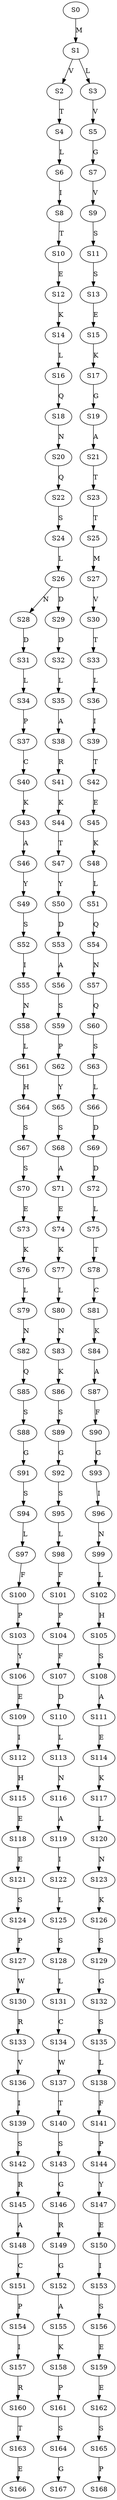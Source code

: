 strict digraph  {
	S0 -> S1 [ label = M ];
	S1 -> S2 [ label = V ];
	S1 -> S3 [ label = L ];
	S2 -> S4 [ label = T ];
	S3 -> S5 [ label = V ];
	S4 -> S6 [ label = L ];
	S5 -> S7 [ label = G ];
	S6 -> S8 [ label = I ];
	S7 -> S9 [ label = V ];
	S8 -> S10 [ label = T ];
	S9 -> S11 [ label = S ];
	S10 -> S12 [ label = E ];
	S11 -> S13 [ label = S ];
	S12 -> S14 [ label = K ];
	S13 -> S15 [ label = E ];
	S14 -> S16 [ label = L ];
	S15 -> S17 [ label = K ];
	S16 -> S18 [ label = Q ];
	S17 -> S19 [ label = G ];
	S18 -> S20 [ label = N ];
	S19 -> S21 [ label = A ];
	S20 -> S22 [ label = Q ];
	S21 -> S23 [ label = T ];
	S22 -> S24 [ label = S ];
	S23 -> S25 [ label = T ];
	S24 -> S26 [ label = L ];
	S25 -> S27 [ label = M ];
	S26 -> S28 [ label = N ];
	S26 -> S29 [ label = D ];
	S27 -> S30 [ label = V ];
	S28 -> S31 [ label = D ];
	S29 -> S32 [ label = D ];
	S30 -> S33 [ label = T ];
	S31 -> S34 [ label = L ];
	S32 -> S35 [ label = L ];
	S33 -> S36 [ label = L ];
	S34 -> S37 [ label = P ];
	S35 -> S38 [ label = A ];
	S36 -> S39 [ label = I ];
	S37 -> S40 [ label = C ];
	S38 -> S41 [ label = R ];
	S39 -> S42 [ label = T ];
	S40 -> S43 [ label = K ];
	S41 -> S44 [ label = K ];
	S42 -> S45 [ label = E ];
	S43 -> S46 [ label = A ];
	S44 -> S47 [ label = T ];
	S45 -> S48 [ label = K ];
	S46 -> S49 [ label = Y ];
	S47 -> S50 [ label = Y ];
	S48 -> S51 [ label = L ];
	S49 -> S52 [ label = S ];
	S50 -> S53 [ label = D ];
	S51 -> S54 [ label = Q ];
	S52 -> S55 [ label = I ];
	S53 -> S56 [ label = A ];
	S54 -> S57 [ label = N ];
	S55 -> S58 [ label = N ];
	S56 -> S59 [ label = S ];
	S57 -> S60 [ label = Q ];
	S58 -> S61 [ label = L ];
	S59 -> S62 [ label = P ];
	S60 -> S63 [ label = S ];
	S61 -> S64 [ label = H ];
	S62 -> S65 [ label = Y ];
	S63 -> S66 [ label = L ];
	S64 -> S67 [ label = S ];
	S65 -> S68 [ label = S ];
	S66 -> S69 [ label = D ];
	S67 -> S70 [ label = S ];
	S68 -> S71 [ label = A ];
	S69 -> S72 [ label = D ];
	S70 -> S73 [ label = E ];
	S71 -> S74 [ label = E ];
	S72 -> S75 [ label = L ];
	S73 -> S76 [ label = K ];
	S74 -> S77 [ label = K ];
	S75 -> S78 [ label = T ];
	S76 -> S79 [ label = L ];
	S77 -> S80 [ label = L ];
	S78 -> S81 [ label = C ];
	S79 -> S82 [ label = N ];
	S80 -> S83 [ label = N ];
	S81 -> S84 [ label = K ];
	S82 -> S85 [ label = Q ];
	S83 -> S86 [ label = K ];
	S84 -> S87 [ label = A ];
	S85 -> S88 [ label = S ];
	S86 -> S89 [ label = S ];
	S87 -> S90 [ label = F ];
	S88 -> S91 [ label = G ];
	S89 -> S92 [ label = G ];
	S90 -> S93 [ label = G ];
	S91 -> S94 [ label = S ];
	S92 -> S95 [ label = S ];
	S93 -> S96 [ label = I ];
	S94 -> S97 [ label = L ];
	S95 -> S98 [ label = L ];
	S96 -> S99 [ label = N ];
	S97 -> S100 [ label = F ];
	S98 -> S101 [ label = F ];
	S99 -> S102 [ label = L ];
	S100 -> S103 [ label = P ];
	S101 -> S104 [ label = P ];
	S102 -> S105 [ label = H ];
	S103 -> S106 [ label = Y ];
	S104 -> S107 [ label = F ];
	S105 -> S108 [ label = S ];
	S106 -> S109 [ label = E ];
	S107 -> S110 [ label = D ];
	S108 -> S111 [ label = A ];
	S109 -> S112 [ label = I ];
	S110 -> S113 [ label = L ];
	S111 -> S114 [ label = E ];
	S112 -> S115 [ label = H ];
	S113 -> S116 [ label = N ];
	S114 -> S117 [ label = K ];
	S115 -> S118 [ label = E ];
	S116 -> S119 [ label = A ];
	S117 -> S120 [ label = L ];
	S118 -> S121 [ label = E ];
	S119 -> S122 [ label = I ];
	S120 -> S123 [ label = N ];
	S121 -> S124 [ label = S ];
	S122 -> S125 [ label = L ];
	S123 -> S126 [ label = K ];
	S124 -> S127 [ label = P ];
	S125 -> S128 [ label = S ];
	S126 -> S129 [ label = S ];
	S127 -> S130 [ label = W ];
	S128 -> S131 [ label = L ];
	S129 -> S132 [ label = G ];
	S130 -> S133 [ label = R ];
	S131 -> S134 [ label = C ];
	S132 -> S135 [ label = S ];
	S133 -> S136 [ label = V ];
	S134 -> S137 [ label = W ];
	S135 -> S138 [ label = L ];
	S136 -> S139 [ label = I ];
	S137 -> S140 [ label = T ];
	S138 -> S141 [ label = F ];
	S139 -> S142 [ label = S ];
	S140 -> S143 [ label = S ];
	S141 -> S144 [ label = P ];
	S142 -> S145 [ label = R ];
	S143 -> S146 [ label = G ];
	S144 -> S147 [ label = Y ];
	S145 -> S148 [ label = A ];
	S146 -> S149 [ label = R ];
	S147 -> S150 [ label = E ];
	S148 -> S151 [ label = C ];
	S149 -> S152 [ label = G ];
	S150 -> S153 [ label = I ];
	S151 -> S154 [ label = P ];
	S152 -> S155 [ label = A ];
	S153 -> S156 [ label = S ];
	S154 -> S157 [ label = I ];
	S155 -> S158 [ label = K ];
	S156 -> S159 [ label = E ];
	S157 -> S160 [ label = R ];
	S158 -> S161 [ label = P ];
	S159 -> S162 [ label = E ];
	S160 -> S163 [ label = T ];
	S161 -> S164 [ label = S ];
	S162 -> S165 [ label = S ];
	S163 -> S166 [ label = E ];
	S164 -> S167 [ label = G ];
	S165 -> S168 [ label = P ];
}
